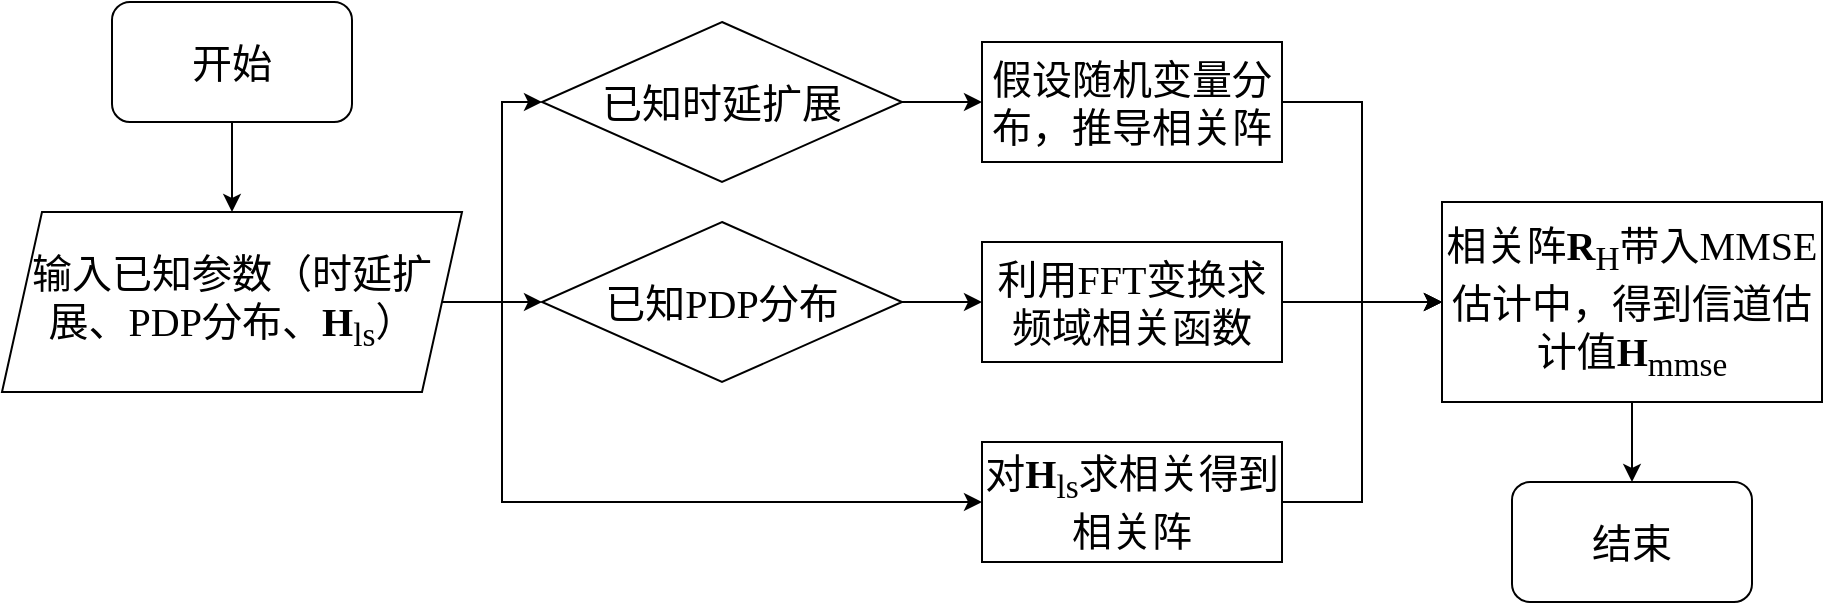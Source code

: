 <mxfile version="24.0.6" type="github">
  <diagram id="R2lEEEUBdFMjLlhIrx00" name="Page-1">
    <mxGraphModel dx="1386" dy="759" grid="1" gridSize="10" guides="1" tooltips="1" connect="1" arrows="1" fold="1" page="1" pageScale="1" pageWidth="850" pageHeight="1100" math="0" shadow="0" extFonts="Permanent Marker^https://fonts.googleapis.com/css?family=Permanent+Marker">
      <root>
        <mxCell id="0" />
        <mxCell id="1" parent="0" />
        <mxCell id="AUG1L_CSOUZ8SHPbm37V-4" style="edgeStyle=orthogonalEdgeStyle;rounded=0;orthogonalLoop=1;jettySize=auto;html=1;exitX=0.5;exitY=1;exitDx=0;exitDy=0;entryX=0.5;entryY=0;entryDx=0;entryDy=0;" edge="1" parent="1" source="AUG1L_CSOUZ8SHPbm37V-1" target="AUG1L_CSOUZ8SHPbm37V-3">
          <mxGeometry relative="1" as="geometry" />
        </mxCell>
        <mxCell id="AUG1L_CSOUZ8SHPbm37V-1" value="&lt;font style=&quot;font-size: 20px;&quot; face=&quot;Times New Roman&quot;&gt;开始&lt;/font&gt;" style="rounded=1;whiteSpace=wrap;html=1;" vertex="1" parent="1">
          <mxGeometry x="225" y="160" width="120" height="60" as="geometry" />
        </mxCell>
        <mxCell id="AUG1L_CSOUZ8SHPbm37V-9" style="edgeStyle=orthogonalEdgeStyle;rounded=0;orthogonalLoop=1;jettySize=auto;html=1;exitX=1;exitY=0.5;exitDx=0;exitDy=0;entryX=0;entryY=0.5;entryDx=0;entryDy=0;" edge="1" parent="1" source="AUG1L_CSOUZ8SHPbm37V-3" target="AUG1L_CSOUZ8SHPbm37V-5">
          <mxGeometry relative="1" as="geometry" />
        </mxCell>
        <mxCell id="AUG1L_CSOUZ8SHPbm37V-11" style="edgeStyle=orthogonalEdgeStyle;rounded=0;orthogonalLoop=1;jettySize=auto;html=1;exitX=1;exitY=0.5;exitDx=0;exitDy=0;entryX=0;entryY=0.5;entryDx=0;entryDy=0;" edge="1" parent="1" source="AUG1L_CSOUZ8SHPbm37V-3" target="AUG1L_CSOUZ8SHPbm37V-7">
          <mxGeometry relative="1" as="geometry" />
        </mxCell>
        <mxCell id="AUG1L_CSOUZ8SHPbm37V-16" style="edgeStyle=orthogonalEdgeStyle;rounded=0;orthogonalLoop=1;jettySize=auto;html=1;exitX=1;exitY=0.5;exitDx=0;exitDy=0;entryX=0;entryY=0.5;entryDx=0;entryDy=0;" edge="1" parent="1" source="AUG1L_CSOUZ8SHPbm37V-3" target="AUG1L_CSOUZ8SHPbm37V-15">
          <mxGeometry relative="1" as="geometry">
            <mxPoint x="420" y="420" as="targetPoint" />
            <Array as="points">
              <mxPoint x="420" y="310" />
              <mxPoint x="420" y="410" />
            </Array>
          </mxGeometry>
        </mxCell>
        <mxCell id="AUG1L_CSOUZ8SHPbm37V-3" value="&lt;span style=&quot;font-family: &amp;quot;Times New Roman&amp;quot;; font-size: 20px;&quot;&gt;输入已知参数（时延扩展、PDP分布、&lt;b&gt;H&lt;/b&gt;&lt;sub&gt;ls&lt;/sub&gt;）&lt;/span&gt;" style="shape=parallelogram;perimeter=parallelogramPerimeter;whiteSpace=wrap;html=1;fixedSize=1;" vertex="1" parent="1">
          <mxGeometry x="170" y="265" width="230" height="90" as="geometry" />
        </mxCell>
        <mxCell id="AUG1L_CSOUZ8SHPbm37V-5" value="&lt;span style=&quot;font-family: &amp;quot;Times New Roman&amp;quot;; font-size: 20px;&quot;&gt;已知时延扩展&lt;/span&gt;" style="rhombus;whiteSpace=wrap;html=1;" vertex="1" parent="1">
          <mxGeometry x="440" y="170" width="180" height="80" as="geometry" />
        </mxCell>
        <mxCell id="AUG1L_CSOUZ8SHPbm37V-14" value="" style="edgeStyle=orthogonalEdgeStyle;rounded=0;orthogonalLoop=1;jettySize=auto;html=1;" edge="1" parent="1" source="AUG1L_CSOUZ8SHPbm37V-7" target="AUG1L_CSOUZ8SHPbm37V-13">
          <mxGeometry relative="1" as="geometry" />
        </mxCell>
        <mxCell id="AUG1L_CSOUZ8SHPbm37V-7" value="&lt;span style=&quot;font-family: &amp;quot;Times New Roman&amp;quot;; font-size: 20px;&quot;&gt;已知PDP分布&lt;/span&gt;" style="rhombus;whiteSpace=wrap;html=1;" vertex="1" parent="1">
          <mxGeometry x="440" y="270" width="180" height="80" as="geometry" />
        </mxCell>
        <mxCell id="AUG1L_CSOUZ8SHPbm37V-8" value="" style="endArrow=classic;html=1;rounded=0;exitX=1;exitY=0.5;exitDx=0;exitDy=0;entryX=0;entryY=0.5;entryDx=0;entryDy=0;" edge="1" parent="1" source="AUG1L_CSOUZ8SHPbm37V-5" target="AUG1L_CSOUZ8SHPbm37V-12">
          <mxGeometry width="50" height="50" relative="1" as="geometry">
            <mxPoint x="400" y="410" as="sourcePoint" />
            <mxPoint x="680" y="210" as="targetPoint" />
          </mxGeometry>
        </mxCell>
        <mxCell id="AUG1L_CSOUZ8SHPbm37V-19" style="edgeStyle=orthogonalEdgeStyle;rounded=0;orthogonalLoop=1;jettySize=auto;html=1;exitX=1;exitY=0.5;exitDx=0;exitDy=0;entryX=0;entryY=0.5;entryDx=0;entryDy=0;" edge="1" parent="1" source="AUG1L_CSOUZ8SHPbm37V-12" target="AUG1L_CSOUZ8SHPbm37V-18">
          <mxGeometry relative="1" as="geometry" />
        </mxCell>
        <mxCell id="AUG1L_CSOUZ8SHPbm37V-12" value="&lt;font face=&quot;Times New Roman&quot;&gt;&lt;span style=&quot;font-size: 20px;&quot;&gt;假设随机变量分布，推导相关阵&lt;/span&gt;&lt;/font&gt;" style="rounded=0;whiteSpace=wrap;html=1;" vertex="1" parent="1">
          <mxGeometry x="660" y="180" width="150" height="60" as="geometry" />
        </mxCell>
        <mxCell id="AUG1L_CSOUZ8SHPbm37V-20" value="" style="edgeStyle=orthogonalEdgeStyle;rounded=0;orthogonalLoop=1;jettySize=auto;html=1;" edge="1" parent="1" source="AUG1L_CSOUZ8SHPbm37V-13" target="AUG1L_CSOUZ8SHPbm37V-18">
          <mxGeometry relative="1" as="geometry" />
        </mxCell>
        <mxCell id="AUG1L_CSOUZ8SHPbm37V-13" value="&lt;font face=&quot;Times New Roman&quot;&gt;&lt;span style=&quot;font-size: 20px;&quot;&gt;利用FFT变换求频域相关函数&lt;/span&gt;&lt;/font&gt;" style="rounded=0;whiteSpace=wrap;html=1;" vertex="1" parent="1">
          <mxGeometry x="660" y="280" width="150" height="60" as="geometry" />
        </mxCell>
        <mxCell id="AUG1L_CSOUZ8SHPbm37V-21" style="edgeStyle=orthogonalEdgeStyle;rounded=0;orthogonalLoop=1;jettySize=auto;html=1;exitX=1;exitY=0.5;exitDx=0;exitDy=0;entryX=0;entryY=0.5;entryDx=0;entryDy=0;" edge="1" parent="1" source="AUG1L_CSOUZ8SHPbm37V-15" target="AUG1L_CSOUZ8SHPbm37V-18">
          <mxGeometry relative="1" as="geometry" />
        </mxCell>
        <mxCell id="AUG1L_CSOUZ8SHPbm37V-15" value="&lt;span style=&quot;font-family: &amp;quot;Times New Roman&amp;quot;; font-size: 20px;&quot;&gt;对&lt;/span&gt;&lt;font style=&quot;font-size: 20px;&quot;&gt;&lt;span style=&quot;font-family: &amp;quot;Times New Roman&amp;quot;;&quot;&gt;&lt;b style=&quot;&quot;&gt;H&lt;/b&gt;&lt;/span&gt;&lt;sub style=&quot;font-family: &amp;quot;Times New Roman&amp;quot;;&quot;&gt;ls&lt;/sub&gt;&lt;/font&gt;&lt;span style=&quot;font-family: &amp;quot;Times New Roman&amp;quot;; font-size: 20px;&quot;&gt;求相关得到相关阵&lt;/span&gt;" style="rounded=0;whiteSpace=wrap;html=1;" vertex="1" parent="1">
          <mxGeometry x="660" y="380" width="150" height="60" as="geometry" />
        </mxCell>
        <mxCell id="AUG1L_CSOUZ8SHPbm37V-17" value="&lt;span style=&quot;font-family: &amp;quot;Times New Roman&amp;quot;; font-size: 20px;&quot;&gt;结束&lt;/span&gt;" style="rounded=1;whiteSpace=wrap;html=1;" vertex="1" parent="1">
          <mxGeometry x="925" y="400" width="120" height="60" as="geometry" />
        </mxCell>
        <mxCell id="AUG1L_CSOUZ8SHPbm37V-22" style="edgeStyle=orthogonalEdgeStyle;rounded=0;orthogonalLoop=1;jettySize=auto;html=1;exitX=0.5;exitY=1;exitDx=0;exitDy=0;entryX=0.5;entryY=0;entryDx=0;entryDy=0;" edge="1" parent="1" source="AUG1L_CSOUZ8SHPbm37V-18" target="AUG1L_CSOUZ8SHPbm37V-17">
          <mxGeometry relative="1" as="geometry" />
        </mxCell>
        <mxCell id="AUG1L_CSOUZ8SHPbm37V-18" value="&lt;font style=&quot;font-size: 20px;&quot; face=&quot;Times New Roman&quot;&gt;相关阵&lt;b&gt;R&lt;/b&gt;&lt;sub&gt;H&lt;/sub&gt;带入MMSE估计中，得到信道估计值&lt;/font&gt;&lt;font face=&quot;Times New Roman&quot; style=&quot;font-size: 20px;&quot;&gt;&lt;b&gt;H&lt;/b&gt;&lt;sub style=&quot;&quot;&gt;mmse&lt;/sub&gt;&lt;/font&gt;" style="rounded=0;whiteSpace=wrap;html=1;" vertex="1" parent="1">
          <mxGeometry x="890" y="260" width="190" height="100" as="geometry" />
        </mxCell>
      </root>
    </mxGraphModel>
  </diagram>
</mxfile>
